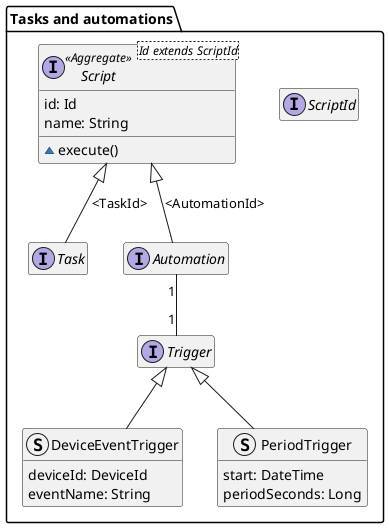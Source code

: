 @startuml tasks-and-automations-domain-model

hide empty members
' package Repository{
'     interface Repository<Id, Entity>
' }

' package "Users management" as UsersManagement {
'     interface UsersService <<Service>>
' }

' package "Devices management" as DevicesManagement {
'     interface DevicesService <<Service>>
' }

package "Tasks and automations" {

    interface ScriptId

    interface Script<Id extends ScriptId> <<Aggregate>> {
        id: Id
        name: String
        ~execute()
    }

    interface Task
    interface Automation

    interface Trigger

    struct DeviceEventTrigger extends Trigger {
        deviceId: DeviceId
        eventName: String
    }

    struct PeriodTrigger extends Trigger {
        start: DateTime
        periodSeconds: Long
    }

    Script <|-- Task : "<TaskId>"
    Script <|-- Automation : "<AutomationId>"
    Automation "1" -- "1" Trigger
}

@enduml
